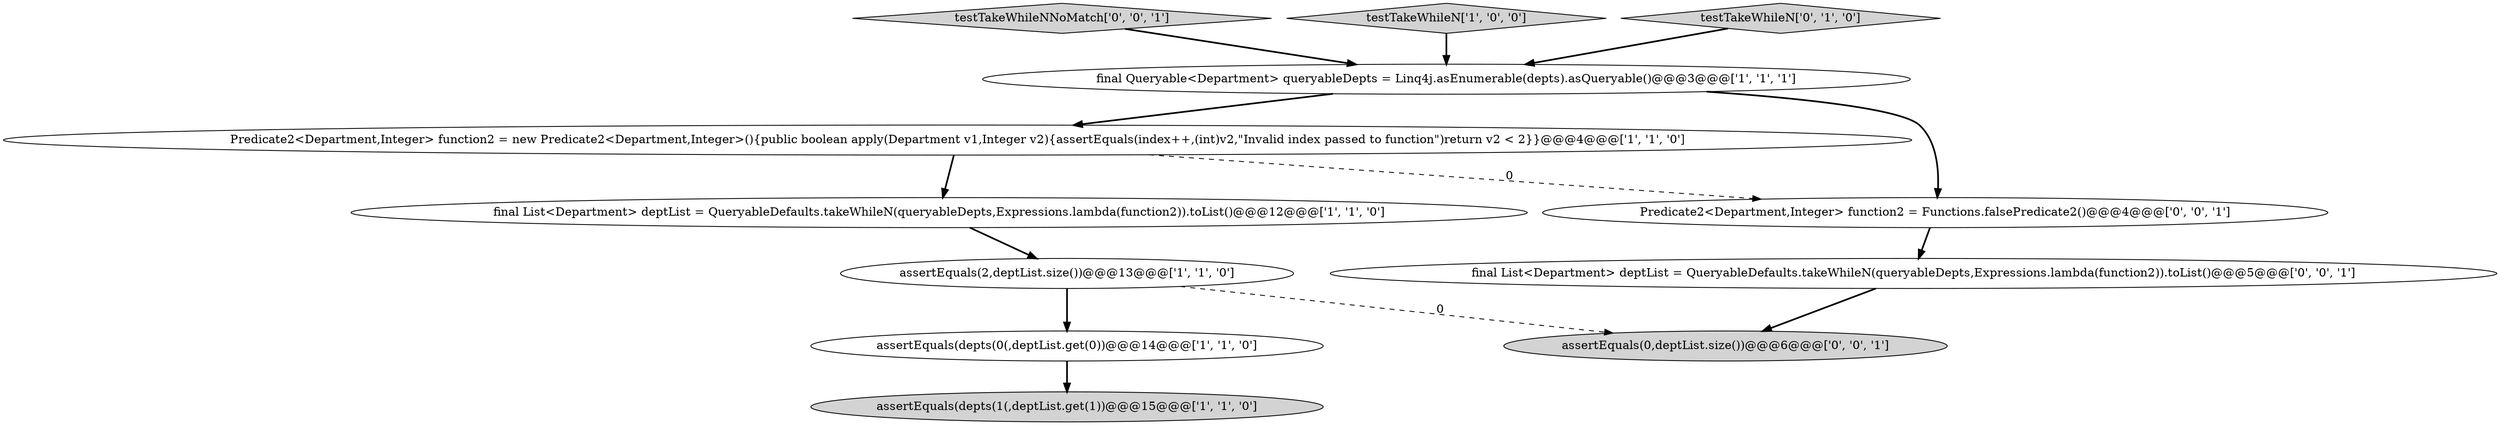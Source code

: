 digraph {
5 [style = filled, label = "Predicate2<Department,Integer> function2 = new Predicate2<Department,Integer>(){public boolean apply(Department v1,Integer v2){assertEquals(index++,(int)v2,\"Invalid index passed to function\")return v2 < 2}}@@@4@@@['1', '1', '0']", fillcolor = white, shape = ellipse image = "AAA0AAABBB1BBB"];
10 [style = filled, label = "final List<Department> deptList = QueryableDefaults.takeWhileN(queryableDepts,Expressions.lambda(function2)).toList()@@@5@@@['0', '0', '1']", fillcolor = white, shape = ellipse image = "AAA0AAABBB3BBB"];
11 [style = filled, label = "testTakeWhileNNoMatch['0', '0', '1']", fillcolor = lightgray, shape = diamond image = "AAA0AAABBB3BBB"];
3 [style = filled, label = "final Queryable<Department> queryableDepts = Linq4j.asEnumerable(depts).asQueryable()@@@3@@@['1', '1', '1']", fillcolor = white, shape = ellipse image = "AAA0AAABBB1BBB"];
6 [style = filled, label = "final List<Department> deptList = QueryableDefaults.takeWhileN(queryableDepts,Expressions.lambda(function2)).toList()@@@12@@@['1', '1', '0']", fillcolor = white, shape = ellipse image = "AAA0AAABBB1BBB"];
4 [style = filled, label = "assertEquals(depts(1(,deptList.get(1))@@@15@@@['1', '1', '0']", fillcolor = lightgray, shape = ellipse image = "AAA0AAABBB1BBB"];
0 [style = filled, label = "assertEquals(depts(0(,deptList.get(0))@@@14@@@['1', '1', '0']", fillcolor = white, shape = ellipse image = "AAA0AAABBB1BBB"];
2 [style = filled, label = "testTakeWhileN['1', '0', '0']", fillcolor = lightgray, shape = diamond image = "AAA0AAABBB1BBB"];
9 [style = filled, label = "assertEquals(0,deptList.size())@@@6@@@['0', '0', '1']", fillcolor = lightgray, shape = ellipse image = "AAA0AAABBB3BBB"];
7 [style = filled, label = "testTakeWhileN['0', '1', '0']", fillcolor = lightgray, shape = diamond image = "AAA0AAABBB2BBB"];
1 [style = filled, label = "assertEquals(2,deptList.size())@@@13@@@['1', '1', '0']", fillcolor = white, shape = ellipse image = "AAA0AAABBB1BBB"];
8 [style = filled, label = "Predicate2<Department,Integer> function2 = Functions.falsePredicate2()@@@4@@@['0', '0', '1']", fillcolor = white, shape = ellipse image = "AAA0AAABBB3BBB"];
5->8 [style = dashed, label="0"];
11->3 [style = bold, label=""];
0->4 [style = bold, label=""];
2->3 [style = bold, label=""];
6->1 [style = bold, label=""];
1->9 [style = dashed, label="0"];
8->10 [style = bold, label=""];
3->5 [style = bold, label=""];
5->6 [style = bold, label=""];
3->8 [style = bold, label=""];
10->9 [style = bold, label=""];
1->0 [style = bold, label=""];
7->3 [style = bold, label=""];
}
